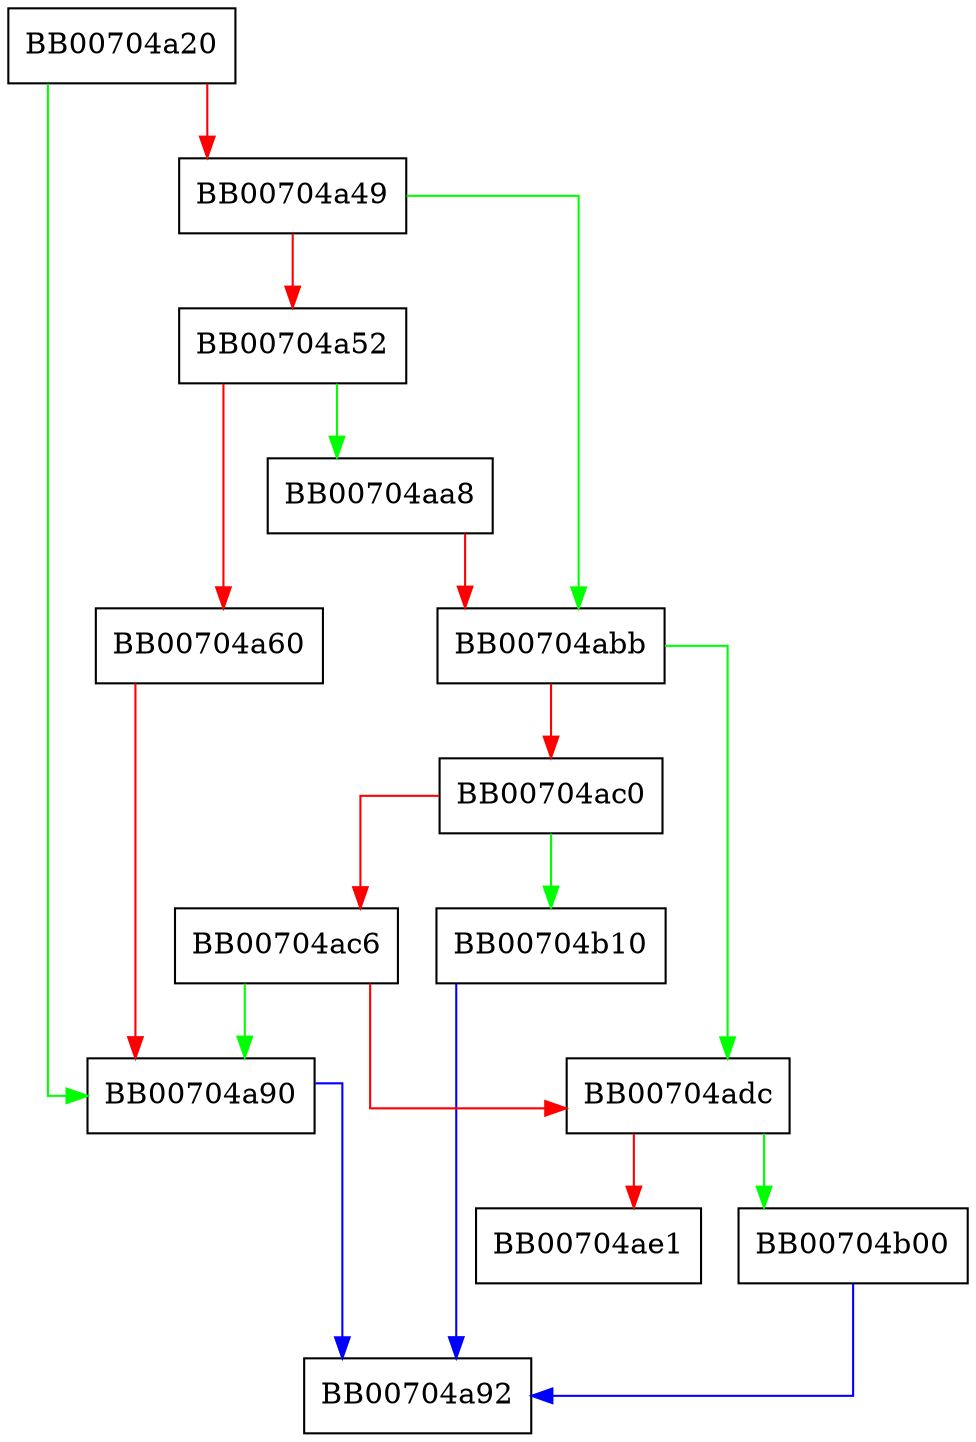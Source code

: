 digraph ossl_ccm_einit {
  node [shape="box"];
  graph [splines=ortho];
  BB00704a20 -> BB00704a90 [color="green"];
  BB00704a20 -> BB00704a49 [color="red"];
  BB00704a49 -> BB00704abb [color="green"];
  BB00704a49 -> BB00704a52 [color="red"];
  BB00704a52 -> BB00704aa8 [color="green"];
  BB00704a52 -> BB00704a60 [color="red"];
  BB00704a60 -> BB00704a90 [color="red"];
  BB00704a90 -> BB00704a92 [color="blue"];
  BB00704aa8 -> BB00704abb [color="red"];
  BB00704abb -> BB00704adc [color="green"];
  BB00704abb -> BB00704ac0 [color="red"];
  BB00704ac0 -> BB00704b10 [color="green"];
  BB00704ac0 -> BB00704ac6 [color="red"];
  BB00704ac6 -> BB00704a90 [color="green"];
  BB00704ac6 -> BB00704adc [color="red"];
  BB00704adc -> BB00704b00 [color="green"];
  BB00704adc -> BB00704ae1 [color="red"];
  BB00704b00 -> BB00704a92 [color="blue"];
  BB00704b10 -> BB00704a92 [color="blue"];
}